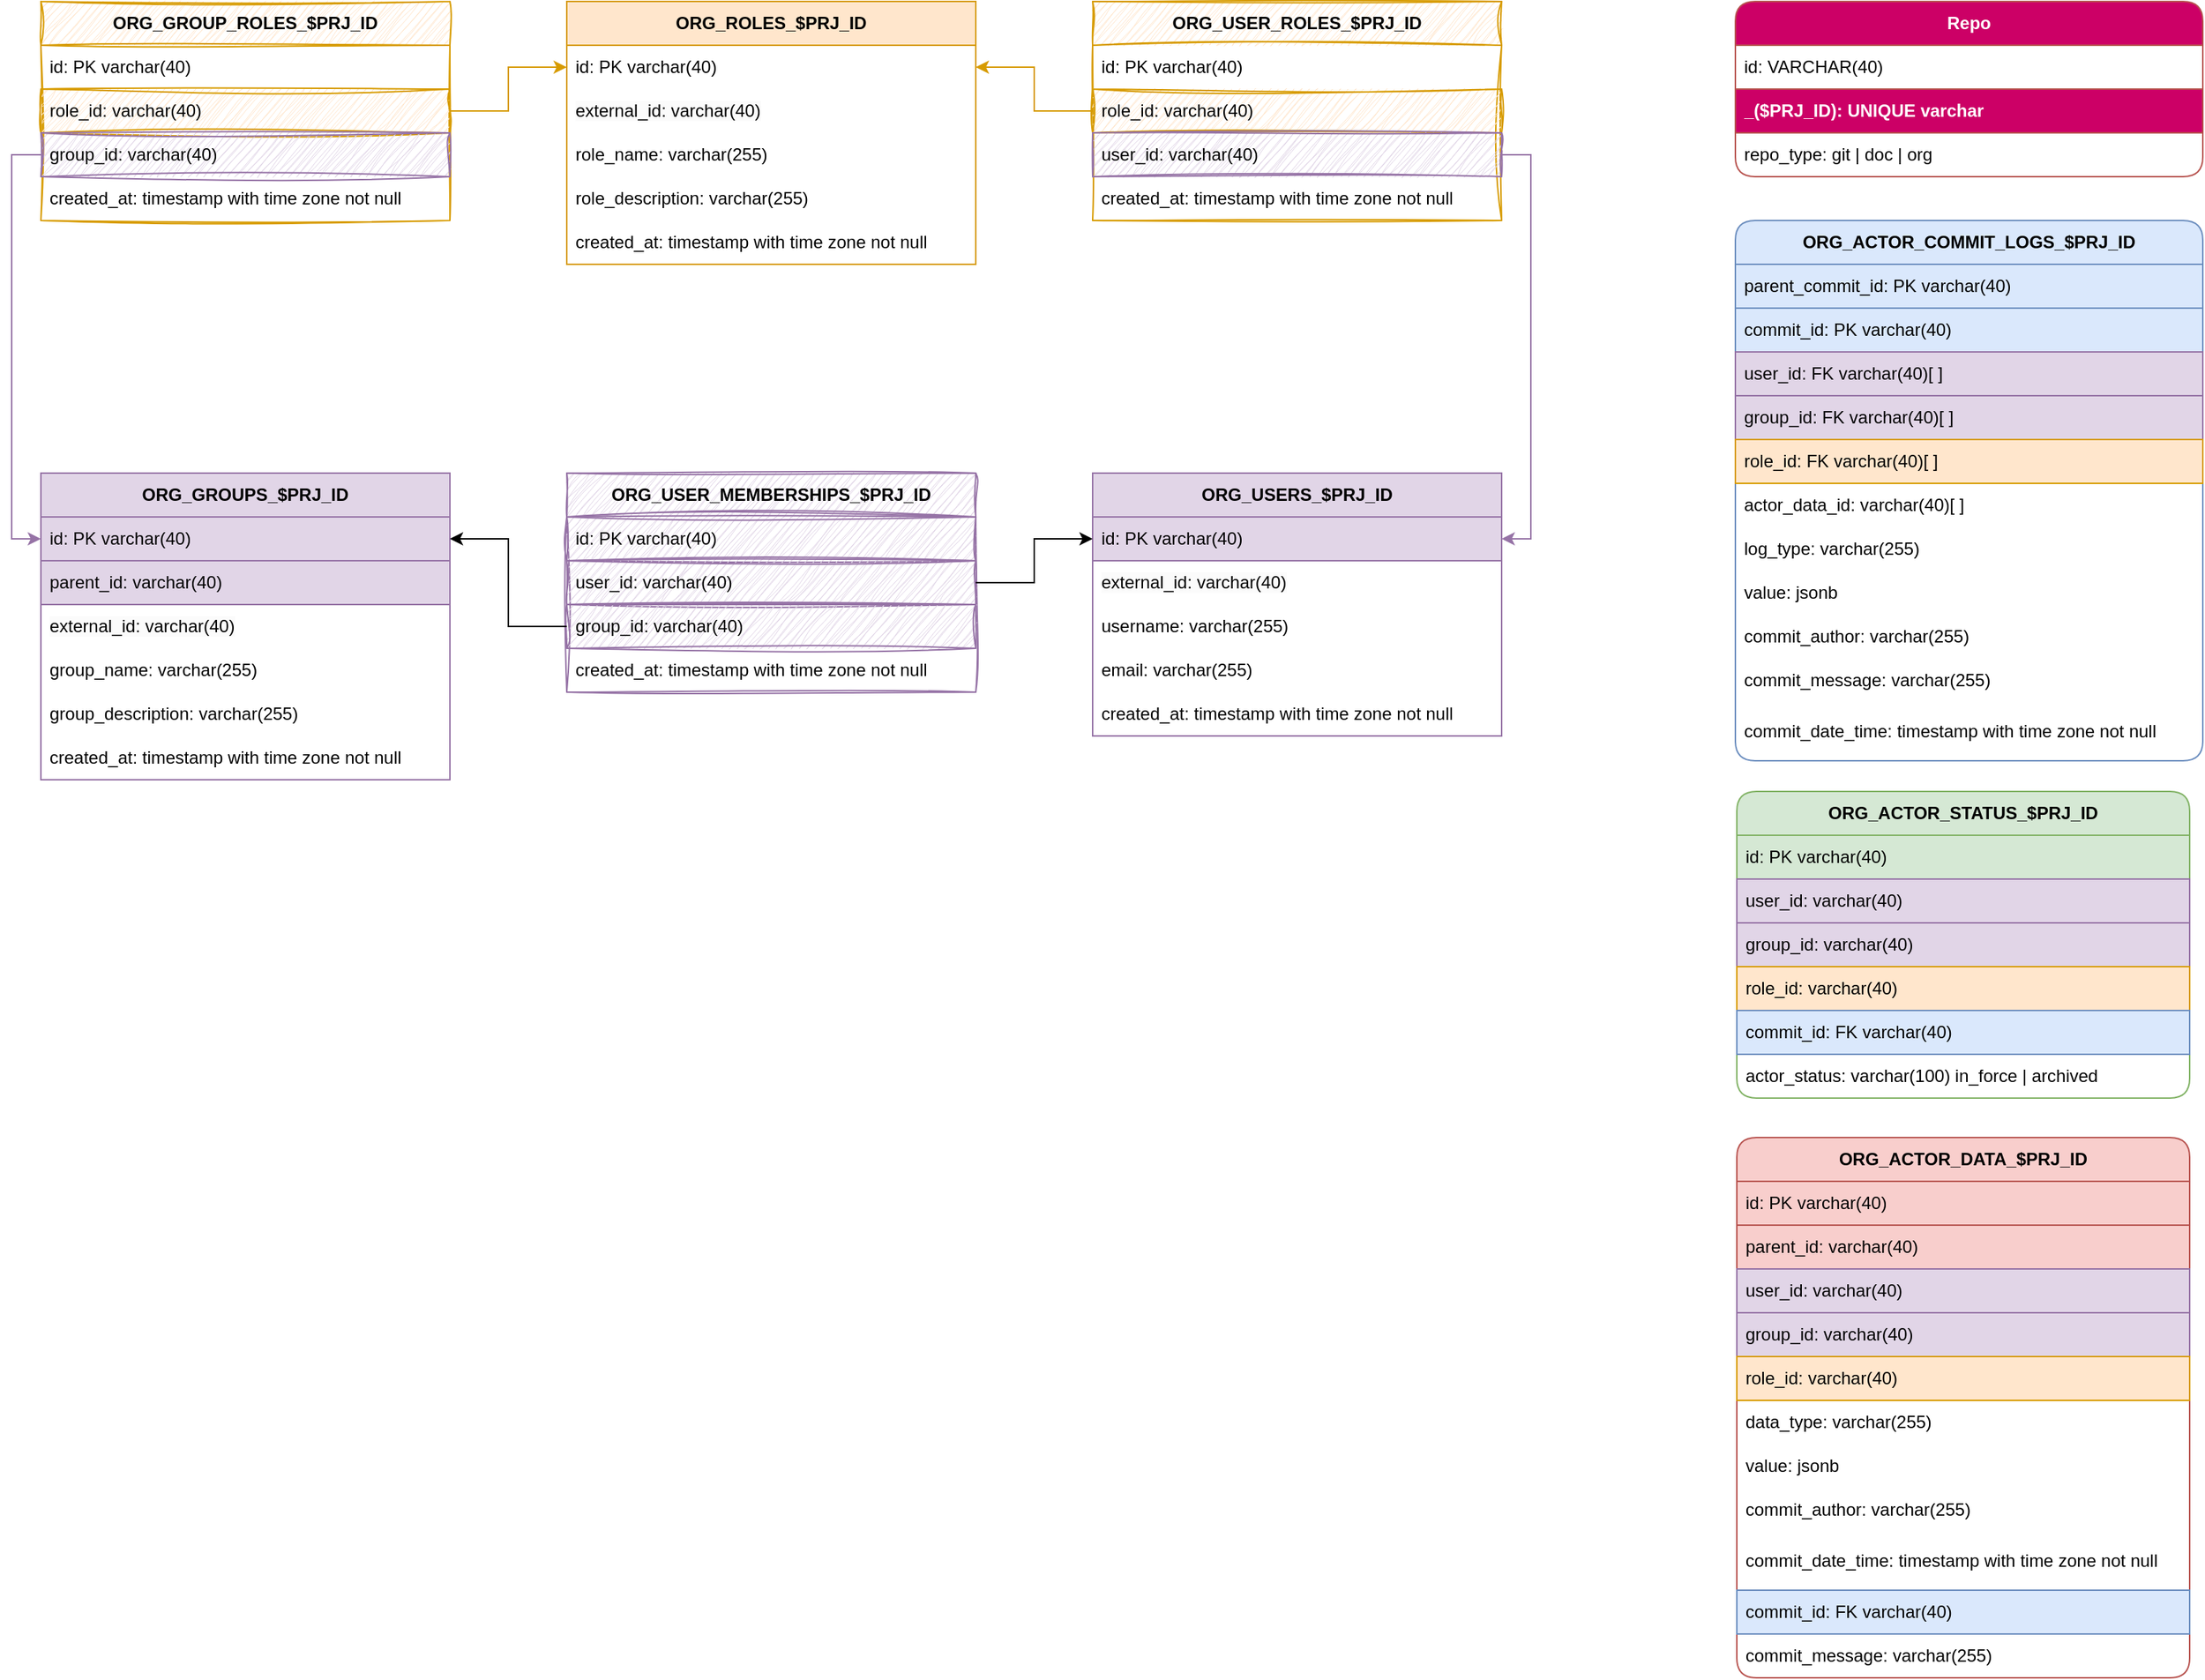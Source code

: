 <mxfile version="23.1.5" type="device">
  <diagram name="Page-1" id="aId3SpYGn_yyfB6TO5XA">
    <mxGraphModel dx="1656" dy="2124" grid="1" gridSize="10" guides="1" tooltips="1" connect="1" arrows="1" fold="1" page="1" pageScale="1" pageWidth="827" pageHeight="1169" math="0" shadow="0">
      <root>
        <mxCell id="0" />
        <mxCell id="1" parent="0" />
        <mxCell id="HaXCR05eftYZG-R4wrwo-1" value="&lt;b&gt;&lt;font color=&quot;#ffffff&quot;&gt;Repo&lt;/font&gt;&lt;/b&gt;" style="swimlane;fontStyle=0;childLayout=stackLayout;horizontal=1;startSize=30;horizontalStack=0;resizeParent=1;resizeParentMax=0;resizeLast=0;collapsible=1;marginBottom=0;whiteSpace=wrap;html=1;fillColor=#CC0066;strokeColor=#b85450;rounded=1;" vertex="1" parent="1">
          <mxGeometry x="1240" y="-630" width="320" height="120" as="geometry" />
        </mxCell>
        <mxCell id="HaXCR05eftYZG-R4wrwo-2" value="id: VARCHAR(40)" style="text;strokeColor=none;fillColor=none;align=left;verticalAlign=middle;spacingLeft=4;spacingRight=4;overflow=hidden;points=[[0,0.5],[1,0.5]];portConstraint=eastwest;rotatable=0;whiteSpace=wrap;html=1;" vertex="1" parent="HaXCR05eftYZG-R4wrwo-1">
          <mxGeometry y="30" width="320" height="30" as="geometry" />
        </mxCell>
        <mxCell id="HaXCR05eftYZG-R4wrwo-4" value="&lt;b&gt;&lt;font color=&quot;#ffffff&quot;&gt;_($PRJ_ID): UNIQUE varchar&lt;/font&gt;&lt;/b&gt;" style="text;strokeColor=#b85450;fillColor=#CC0066;align=left;verticalAlign=middle;spacingLeft=4;spacingRight=4;overflow=hidden;points=[[0,0.5],[1,0.5]];portConstraint=eastwest;rotatable=0;whiteSpace=wrap;html=1;" vertex="1" parent="HaXCR05eftYZG-R4wrwo-1">
          <mxGeometry y="60" width="320" height="30" as="geometry" />
        </mxCell>
        <mxCell id="HaXCR05eftYZG-R4wrwo-9" value="repo_type: git | doc | org" style="text;strokeColor=none;fillColor=none;align=left;verticalAlign=middle;spacingLeft=4;spacingRight=4;overflow=hidden;points=[[0,0.5],[1,0.5]];portConstraint=eastwest;rotatable=0;whiteSpace=wrap;html=1;" vertex="1" parent="HaXCR05eftYZG-R4wrwo-1">
          <mxGeometry y="90" width="320" height="30" as="geometry" />
        </mxCell>
        <mxCell id="HaXCR05eftYZG-R4wrwo-10" value="&lt;b&gt;ORG_ROLES_$PRJ_ID&lt;/b&gt;" style="swimlane;fontStyle=0;childLayout=stackLayout;horizontal=1;startSize=30;horizontalStack=0;resizeParent=1;resizeParentMax=0;resizeLast=0;collapsible=1;marginBottom=0;whiteSpace=wrap;html=1;fillColor=#ffe6cc;strokeColor=#d79b00;" vertex="1" parent="1">
          <mxGeometry x="440" y="-630" width="280" height="180" as="geometry" />
        </mxCell>
        <mxCell id="HaXCR05eftYZG-R4wrwo-11" value="id: PK varchar(40)" style="text;strokeColor=none;fillColor=none;align=left;verticalAlign=middle;spacingLeft=4;spacingRight=4;overflow=hidden;points=[[0,0.5],[1,0.5]];portConstraint=eastwest;rotatable=0;whiteSpace=wrap;html=1;" vertex="1" parent="HaXCR05eftYZG-R4wrwo-10">
          <mxGeometry y="30" width="280" height="30" as="geometry" />
        </mxCell>
        <mxCell id="HaXCR05eftYZG-R4wrwo-15" value="&lt;span style=&quot;color: rgb(0, 0, 0); font-family: Helvetica; font-size: 12px; font-style: normal; font-variant-ligatures: normal; font-variant-caps: normal; font-weight: 400; letter-spacing: normal; orphans: 2; text-align: left; text-indent: 0px; text-transform: none; widows: 2; word-spacing: 0px; -webkit-text-stroke-width: 0px; background-color: rgb(251, 251, 251); text-decoration-thickness: initial; text-decoration-style: initial; text-decoration-color: initial; float: none; display: inline !important;&quot;&gt;external_id: varchar(40)&lt;/span&gt;" style="text;strokeColor=none;fillColor=none;align=left;verticalAlign=middle;spacingLeft=4;spacingRight=4;overflow=hidden;points=[[0,0.5],[1,0.5]];portConstraint=eastwest;rotatable=0;whiteSpace=wrap;html=1;" vertex="1" parent="HaXCR05eftYZG-R4wrwo-10">
          <mxGeometry y="60" width="280" height="30" as="geometry" />
        </mxCell>
        <mxCell id="HaXCR05eftYZG-R4wrwo-16" value="role_name: varchar(255)" style="text;strokeColor=none;fillColor=none;align=left;verticalAlign=middle;spacingLeft=4;spacingRight=4;overflow=hidden;points=[[0,0.5],[1,0.5]];portConstraint=eastwest;rotatable=0;whiteSpace=wrap;html=1;" vertex="1" parent="HaXCR05eftYZG-R4wrwo-10">
          <mxGeometry y="90" width="280" height="30" as="geometry" />
        </mxCell>
        <mxCell id="HaXCR05eftYZG-R4wrwo-17" value="role_description: varchar(255)" style="text;strokeColor=none;fillColor=none;align=left;verticalAlign=middle;spacingLeft=4;spacingRight=4;overflow=hidden;points=[[0,0.5],[1,0.5]];portConstraint=eastwest;rotatable=0;whiteSpace=wrap;html=1;" vertex="1" parent="HaXCR05eftYZG-R4wrwo-10">
          <mxGeometry y="120" width="280" height="30" as="geometry" />
        </mxCell>
        <mxCell id="HaXCR05eftYZG-R4wrwo-18" value="created_at: timestamp with time zone not null" style="text;strokeColor=none;fillColor=none;align=left;verticalAlign=middle;spacingLeft=4;spacingRight=4;overflow=hidden;points=[[0,0.5],[1,0.5]];portConstraint=eastwest;rotatable=0;whiteSpace=wrap;html=1;" vertex="1" parent="HaXCR05eftYZG-R4wrwo-10">
          <mxGeometry y="150" width="280" height="30" as="geometry" />
        </mxCell>
        <mxCell id="HaXCR05eftYZG-R4wrwo-19" value="&lt;b&gt;ORG_GROUPS_$PRJ_ID&lt;/b&gt;" style="swimlane;fontStyle=0;childLayout=stackLayout;horizontal=1;startSize=30;horizontalStack=0;resizeParent=1;resizeParentMax=0;resizeLast=0;collapsible=1;marginBottom=0;whiteSpace=wrap;html=1;fillColor=#e1d5e7;strokeColor=#9673a6;" vertex="1" parent="1">
          <mxGeometry x="80" y="-307" width="280" height="210" as="geometry" />
        </mxCell>
        <mxCell id="HaXCR05eftYZG-R4wrwo-20" value="id: PK varchar(40)" style="text;strokeColor=#9673a6;fillColor=#e1d5e7;align=left;verticalAlign=middle;spacingLeft=4;spacingRight=4;overflow=hidden;points=[[0,0.5],[1,0.5]];portConstraint=eastwest;rotatable=0;whiteSpace=wrap;html=1;" vertex="1" parent="HaXCR05eftYZG-R4wrwo-19">
          <mxGeometry y="30" width="280" height="30" as="geometry" />
        </mxCell>
        <mxCell id="HaXCR05eftYZG-R4wrwo-26" value="parent_id: varchar(40)" style="text;strokeColor=#9673a6;fillColor=#e1d5e7;align=left;verticalAlign=middle;spacingLeft=4;spacingRight=4;overflow=hidden;points=[[0,0.5],[1,0.5]];portConstraint=eastwest;rotatable=0;whiteSpace=wrap;html=1;" vertex="1" parent="HaXCR05eftYZG-R4wrwo-19">
          <mxGeometry y="60" width="280" height="30" as="geometry" />
        </mxCell>
        <mxCell id="HaXCR05eftYZG-R4wrwo-22" value="&lt;span style=&quot;color: rgb(0, 0, 0); font-family: Helvetica; font-size: 12px; font-style: normal; font-variant-ligatures: normal; font-variant-caps: normal; font-weight: 400; letter-spacing: normal; orphans: 2; text-align: left; text-indent: 0px; text-transform: none; widows: 2; word-spacing: 0px; -webkit-text-stroke-width: 0px; background-color: rgb(251, 251, 251); text-decoration-thickness: initial; text-decoration-style: initial; text-decoration-color: initial; float: none; display: inline !important;&quot;&gt;external_id: varchar(40)&lt;/span&gt;" style="text;strokeColor=none;fillColor=none;align=left;verticalAlign=middle;spacingLeft=4;spacingRight=4;overflow=hidden;points=[[0,0.5],[1,0.5]];portConstraint=eastwest;rotatable=0;whiteSpace=wrap;html=1;" vertex="1" parent="HaXCR05eftYZG-R4wrwo-19">
          <mxGeometry y="90" width="280" height="30" as="geometry" />
        </mxCell>
        <mxCell id="HaXCR05eftYZG-R4wrwo-23" value="group_name: varchar(255)" style="text;strokeColor=none;fillColor=none;align=left;verticalAlign=middle;spacingLeft=4;spacingRight=4;overflow=hidden;points=[[0,0.5],[1,0.5]];portConstraint=eastwest;rotatable=0;whiteSpace=wrap;html=1;" vertex="1" parent="HaXCR05eftYZG-R4wrwo-19">
          <mxGeometry y="120" width="280" height="30" as="geometry" />
        </mxCell>
        <mxCell id="HaXCR05eftYZG-R4wrwo-24" value="group_description: varchar(255)" style="text;strokeColor=none;fillColor=none;align=left;verticalAlign=middle;spacingLeft=4;spacingRight=4;overflow=hidden;points=[[0,0.5],[1,0.5]];portConstraint=eastwest;rotatable=0;whiteSpace=wrap;html=1;" vertex="1" parent="HaXCR05eftYZG-R4wrwo-19">
          <mxGeometry y="150" width="280" height="30" as="geometry" />
        </mxCell>
        <mxCell id="HaXCR05eftYZG-R4wrwo-25" value="created_at: timestamp with time zone not null" style="text;strokeColor=none;fillColor=none;align=left;verticalAlign=middle;spacingLeft=4;spacingRight=4;overflow=hidden;points=[[0,0.5],[1,0.5]];portConstraint=eastwest;rotatable=0;whiteSpace=wrap;html=1;" vertex="1" parent="HaXCR05eftYZG-R4wrwo-19">
          <mxGeometry y="180" width="280" height="30" as="geometry" />
        </mxCell>
        <mxCell id="HaXCR05eftYZG-R4wrwo-27" value="&lt;b&gt;ORG_GROUP_ROLES_$PRJ_ID&lt;/b&gt;" style="swimlane;fontStyle=0;childLayout=stackLayout;horizontal=1;startSize=30;horizontalStack=0;resizeParent=1;resizeParentMax=0;resizeLast=0;collapsible=1;marginBottom=0;whiteSpace=wrap;html=1;fillColor=#ffe6cc;strokeColor=#d79b00;sketch=1;curveFitting=1;jiggle=2;" vertex="1" parent="1">
          <mxGeometry x="80" y="-630" width="280" height="150" as="geometry" />
        </mxCell>
        <mxCell id="HaXCR05eftYZG-R4wrwo-28" value="id: PK varchar(40)" style="text;strokeColor=none;fillColor=none;align=left;verticalAlign=middle;spacingLeft=4;spacingRight=4;overflow=hidden;points=[[0,0.5],[1,0.5]];portConstraint=eastwest;rotatable=0;whiteSpace=wrap;html=1;sketch=1;curveFitting=1;jiggle=2;" vertex="1" parent="HaXCR05eftYZG-R4wrwo-27">
          <mxGeometry y="30" width="280" height="30" as="geometry" />
        </mxCell>
        <mxCell id="HaXCR05eftYZG-R4wrwo-32" value="role_id: varchar(40)" style="text;strokeColor=#d79b00;fillColor=#ffe6cc;align=left;verticalAlign=middle;spacingLeft=4;spacingRight=4;overflow=hidden;points=[[0,0.5],[1,0.5]];portConstraint=eastwest;rotatable=0;whiteSpace=wrap;html=1;sketch=1;curveFitting=1;jiggle=2;" vertex="1" parent="HaXCR05eftYZG-R4wrwo-27">
          <mxGeometry y="60" width="280" height="30" as="geometry" />
        </mxCell>
        <mxCell id="HaXCR05eftYZG-R4wrwo-31" value="group_id: varchar(40)" style="text;strokeColor=#9673a6;fillColor=#e1d5e7;align=left;verticalAlign=middle;spacingLeft=4;spacingRight=4;overflow=hidden;points=[[0,0.5],[1,0.5]];portConstraint=eastwest;rotatable=0;whiteSpace=wrap;html=1;sketch=1;curveFitting=1;jiggle=2;" vertex="1" parent="HaXCR05eftYZG-R4wrwo-27">
          <mxGeometry y="90" width="280" height="30" as="geometry" />
        </mxCell>
        <mxCell id="HaXCR05eftYZG-R4wrwo-34" value="created_at: timestamp with time zone not null" style="text;strokeColor=none;fillColor=none;align=left;verticalAlign=middle;spacingLeft=4;spacingRight=4;overflow=hidden;points=[[0,0.5],[1,0.5]];portConstraint=eastwest;rotatable=0;whiteSpace=wrap;html=1;sketch=1;curveFitting=1;jiggle=2;" vertex="1" parent="HaXCR05eftYZG-R4wrwo-27">
          <mxGeometry y="120" width="280" height="30" as="geometry" />
        </mxCell>
        <mxCell id="HaXCR05eftYZG-R4wrwo-35" value="&lt;b&gt;ORG_USERS_$PRJ_ID&lt;/b&gt;" style="swimlane;fontStyle=0;childLayout=stackLayout;horizontal=1;startSize=30;horizontalStack=0;resizeParent=1;resizeParentMax=0;resizeLast=0;collapsible=1;marginBottom=0;whiteSpace=wrap;html=1;fillColor=#e1d5e7;strokeColor=#9673a6;" vertex="1" parent="1">
          <mxGeometry x="800" y="-307" width="280" height="180" as="geometry" />
        </mxCell>
        <mxCell id="HaXCR05eftYZG-R4wrwo-36" value="id: PK varchar(40)" style="text;strokeColor=#9673a6;fillColor=#e1d5e7;align=left;verticalAlign=middle;spacingLeft=4;spacingRight=4;overflow=hidden;points=[[0,0.5],[1,0.5]];portConstraint=eastwest;rotatable=0;whiteSpace=wrap;html=1;" vertex="1" parent="HaXCR05eftYZG-R4wrwo-35">
          <mxGeometry y="30" width="280" height="30" as="geometry" />
        </mxCell>
        <mxCell id="HaXCR05eftYZG-R4wrwo-41" value="&lt;span style=&quot;color: rgb(0, 0, 0); font-family: Helvetica; font-size: 12px; font-style: normal; font-variant-ligatures: normal; font-variant-caps: normal; font-weight: 400; letter-spacing: normal; orphans: 2; text-align: left; text-indent: 0px; text-transform: none; widows: 2; word-spacing: 0px; -webkit-text-stroke-width: 0px; background-color: rgb(251, 251, 251); text-decoration-thickness: initial; text-decoration-style: initial; text-decoration-color: initial; float: none; display: inline !important;&quot;&gt;external_id: varchar(40)&lt;/span&gt;" style="text;strokeColor=none;fillColor=none;align=left;verticalAlign=middle;spacingLeft=4;spacingRight=4;overflow=hidden;points=[[0,0.5],[1,0.5]];portConstraint=eastwest;rotatable=0;whiteSpace=wrap;html=1;" vertex="1" parent="HaXCR05eftYZG-R4wrwo-35">
          <mxGeometry y="60" width="280" height="30" as="geometry" />
        </mxCell>
        <mxCell id="HaXCR05eftYZG-R4wrwo-38" value="username: varchar(255)" style="text;strokeColor=none;fillColor=none;align=left;verticalAlign=middle;spacingLeft=4;spacingRight=4;overflow=hidden;points=[[0,0.5],[1,0.5]];portConstraint=eastwest;rotatable=0;whiteSpace=wrap;html=1;" vertex="1" parent="HaXCR05eftYZG-R4wrwo-35">
          <mxGeometry y="90" width="280" height="30" as="geometry" />
        </mxCell>
        <mxCell id="HaXCR05eftYZG-R4wrwo-39" value="email: varchar(255)" style="text;strokeColor=none;fillColor=none;align=left;verticalAlign=middle;spacingLeft=4;spacingRight=4;overflow=hidden;points=[[0,0.5],[1,0.5]];portConstraint=eastwest;rotatable=0;whiteSpace=wrap;html=1;" vertex="1" parent="HaXCR05eftYZG-R4wrwo-35">
          <mxGeometry y="120" width="280" height="30" as="geometry" />
        </mxCell>
        <mxCell id="HaXCR05eftYZG-R4wrwo-40" value="created_at: timestamp with time zone not null" style="text;strokeColor=none;fillColor=none;align=left;verticalAlign=middle;spacingLeft=4;spacingRight=4;overflow=hidden;points=[[0,0.5],[1,0.5]];portConstraint=eastwest;rotatable=0;whiteSpace=wrap;html=1;" vertex="1" parent="HaXCR05eftYZG-R4wrwo-35">
          <mxGeometry y="150" width="280" height="30" as="geometry" />
        </mxCell>
        <mxCell id="HaXCR05eftYZG-R4wrwo-42" value="&lt;b&gt;ORG_USER_ROLES_$PRJ_ID&lt;/b&gt;" style="swimlane;fontStyle=0;childLayout=stackLayout;horizontal=1;startSize=30;horizontalStack=0;resizeParent=1;resizeParentMax=0;resizeLast=0;collapsible=1;marginBottom=0;whiteSpace=wrap;html=1;fillColor=#ffe6cc;strokeColor=#d79b00;sketch=1;curveFitting=1;jiggle=2;" vertex="1" parent="1">
          <mxGeometry x="800" y="-630" width="280" height="150" as="geometry" />
        </mxCell>
        <mxCell id="HaXCR05eftYZG-R4wrwo-43" value="id: PK varchar(40)" style="text;strokeColor=none;fillColor=none;align=left;verticalAlign=middle;spacingLeft=4;spacingRight=4;overflow=hidden;points=[[0,0.5],[1,0.5]];portConstraint=eastwest;rotatable=0;whiteSpace=wrap;html=1;sketch=1;curveFitting=1;jiggle=2;" vertex="1" parent="HaXCR05eftYZG-R4wrwo-42">
          <mxGeometry y="30" width="280" height="30" as="geometry" />
        </mxCell>
        <mxCell id="HaXCR05eftYZG-R4wrwo-46" value="role_id: varchar(40)" style="text;strokeColor=#d79b00;fillColor=#ffe6cc;align=left;verticalAlign=middle;spacingLeft=4;spacingRight=4;overflow=hidden;points=[[0,0.5],[1,0.5]];portConstraint=eastwest;rotatable=0;whiteSpace=wrap;html=1;sketch=1;curveFitting=1;jiggle=2;" vertex="1" parent="HaXCR05eftYZG-R4wrwo-42">
          <mxGeometry y="60" width="280" height="30" as="geometry" />
        </mxCell>
        <mxCell id="HaXCR05eftYZG-R4wrwo-45" value="&lt;span style=&quot;color: rgb(0, 0, 0); font-family: Helvetica; font-size: 12px; font-style: normal; font-variant-ligatures: normal; font-variant-caps: normal; font-weight: 400; letter-spacing: normal; orphans: 2; text-align: left; text-indent: 0px; text-transform: none; widows: 2; word-spacing: 0px; -webkit-text-stroke-width: 0px; text-decoration-thickness: initial; text-decoration-style: initial; text-decoration-color: initial; float: none; display: inline !important;&quot;&gt;user_id: varchar(40)&lt;/span&gt;" style="text;strokeColor=#9673a6;fillColor=#e1d5e7;align=left;verticalAlign=middle;spacingLeft=4;spacingRight=4;overflow=hidden;points=[[0,0.5],[1,0.5]];portConstraint=eastwest;rotatable=0;whiteSpace=wrap;html=1;sketch=1;curveFitting=1;jiggle=2;" vertex="1" parent="HaXCR05eftYZG-R4wrwo-42">
          <mxGeometry y="90" width="280" height="30" as="geometry" />
        </mxCell>
        <mxCell id="HaXCR05eftYZG-R4wrwo-48" value="created_at: timestamp with time zone not null" style="text;strokeColor=none;fillColor=none;align=left;verticalAlign=middle;spacingLeft=4;spacingRight=4;overflow=hidden;points=[[0,0.5],[1,0.5]];portConstraint=eastwest;rotatable=0;whiteSpace=wrap;html=1;sketch=1;curveFitting=1;jiggle=2;" vertex="1" parent="HaXCR05eftYZG-R4wrwo-42">
          <mxGeometry y="120" width="280" height="30" as="geometry" />
        </mxCell>
        <mxCell id="HaXCR05eftYZG-R4wrwo-55" value="&lt;b&gt;ORG_ACTOR_STATUS_$PRJ_ID&lt;/b&gt;" style="swimlane;fontStyle=0;childLayout=stackLayout;horizontal=1;startSize=30;horizontalStack=0;resizeParent=1;resizeParentMax=0;resizeLast=0;collapsible=1;marginBottom=0;whiteSpace=wrap;html=1;fillColor=#d5e8d4;strokeColor=#82b366;rounded=1;" vertex="1" parent="1">
          <mxGeometry x="1241" y="-89" width="310" height="210" as="geometry" />
        </mxCell>
        <mxCell id="HaXCR05eftYZG-R4wrwo-56" value="id: PK varchar(40)" style="text;strokeColor=#82b366;fillColor=#d5e8d4;align=left;verticalAlign=middle;spacingLeft=4;spacingRight=4;overflow=hidden;points=[[0,0.5],[1,0.5]];portConstraint=eastwest;rotatable=0;whiteSpace=wrap;html=1;" vertex="1" parent="HaXCR05eftYZG-R4wrwo-55">
          <mxGeometry y="30" width="310" height="30" as="geometry" />
        </mxCell>
        <mxCell id="HaXCR05eftYZG-R4wrwo-58" value="&lt;span style=&quot;color: rgb(0, 0, 0); font-family: Helvetica; font-size: 12px; font-style: normal; font-variant-ligatures: normal; font-variant-caps: normal; font-weight: 400; letter-spacing: normal; orphans: 2; text-align: left; text-indent: 0px; text-transform: none; widows: 2; word-spacing: 0px; -webkit-text-stroke-width: 0px; text-decoration-thickness: initial; text-decoration-style: initial; text-decoration-color: initial; float: none; display: inline !important;&quot;&gt;user_id: varchar(40)&lt;/span&gt;" style="text;strokeColor=#9673a6;fillColor=#e1d5e7;align=left;verticalAlign=middle;spacingLeft=4;spacingRight=4;overflow=hidden;points=[[0,0.5],[1,0.5]];portConstraint=eastwest;rotatable=0;whiteSpace=wrap;html=1;" vertex="1" parent="HaXCR05eftYZG-R4wrwo-55">
          <mxGeometry y="60" width="310" height="30" as="geometry" />
        </mxCell>
        <mxCell id="HaXCR05eftYZG-R4wrwo-59" value="group_id: varchar(40)" style="text;strokeColor=#9673a6;fillColor=#e1d5e7;align=left;verticalAlign=middle;spacingLeft=4;spacingRight=4;overflow=hidden;points=[[0,0.5],[1,0.5]];portConstraint=eastwest;rotatable=0;whiteSpace=wrap;html=1;" vertex="1" parent="HaXCR05eftYZG-R4wrwo-55">
          <mxGeometry y="90" width="310" height="30" as="geometry" />
        </mxCell>
        <mxCell id="HaXCR05eftYZG-R4wrwo-62" value="&lt;span style=&quot;color: rgb(0, 0, 0); font-family: Helvetica; font-size: 12px; font-style: normal; font-variant-ligatures: normal; font-variant-caps: normal; font-weight: 400; letter-spacing: normal; orphans: 2; text-align: left; text-indent: 0px; text-transform: none; widows: 2; word-spacing: 0px; -webkit-text-stroke-width: 0px; text-decoration-thickness: initial; text-decoration-style: initial; text-decoration-color: initial; float: none; display: inline !important;&quot;&gt;role_id: varchar(40)&lt;/span&gt;" style="text;strokeColor=#d79b00;fillColor=#ffe6cc;align=left;verticalAlign=middle;spacingLeft=4;spacingRight=4;overflow=hidden;points=[[0,0.5],[1,0.5]];portConstraint=eastwest;rotatable=0;whiteSpace=wrap;html=1;" vertex="1" parent="HaXCR05eftYZG-R4wrwo-55">
          <mxGeometry y="120" width="310" height="30" as="geometry" />
        </mxCell>
        <mxCell id="HaXCR05eftYZG-R4wrwo-57" value="commit_id: FK varchar(40)" style="text;strokeColor=#6c8ebf;fillColor=#dae8fc;align=left;verticalAlign=middle;spacingLeft=4;spacingRight=4;overflow=hidden;points=[[0,0.5],[1,0.5]];portConstraint=eastwest;rotatable=0;whiteSpace=wrap;html=1;" vertex="1" parent="HaXCR05eftYZG-R4wrwo-55">
          <mxGeometry y="150" width="310" height="30" as="geometry" />
        </mxCell>
        <mxCell id="HaXCR05eftYZG-R4wrwo-61" value="actor_status: varchar(100) in_force | archived" style="text;strokeColor=none;fillColor=none;align=left;verticalAlign=middle;spacingLeft=4;spacingRight=4;overflow=hidden;points=[[0,0.5],[1,0.5]];portConstraint=eastwest;rotatable=0;whiteSpace=wrap;html=1;" vertex="1" parent="HaXCR05eftYZG-R4wrwo-55">
          <mxGeometry y="180" width="310" height="30" as="geometry" />
        </mxCell>
        <mxCell id="HaXCR05eftYZG-R4wrwo-63" value="&lt;b&gt;ORG_ACTOR_DATA_$PRJ_ID&lt;/b&gt;" style="swimlane;fontStyle=0;childLayout=stackLayout;horizontal=1;startSize=30;horizontalStack=0;resizeParent=1;resizeParentMax=0;resizeLast=0;collapsible=1;marginBottom=0;whiteSpace=wrap;html=1;fillColor=#f8cecc;strokeColor=#b85450;rounded=1;" vertex="1" parent="1">
          <mxGeometry x="1241" y="148" width="310" height="370" as="geometry" />
        </mxCell>
        <mxCell id="HaXCR05eftYZG-R4wrwo-64" value="id: PK varchar(40)" style="text;strokeColor=#b85450;fillColor=#f8cecc;align=left;verticalAlign=middle;spacingLeft=4;spacingRight=4;overflow=hidden;points=[[0,0.5],[1,0.5]];portConstraint=eastwest;rotatable=0;whiteSpace=wrap;html=1;" vertex="1" parent="HaXCR05eftYZG-R4wrwo-63">
          <mxGeometry y="30" width="310" height="30" as="geometry" />
        </mxCell>
        <mxCell id="HaXCR05eftYZG-R4wrwo-82" value="parent_id: varchar(40)" style="text;strokeColor=#b85450;fillColor=#f8cecc;align=left;verticalAlign=middle;spacingLeft=4;spacingRight=4;overflow=hidden;points=[[0,0.5],[1,0.5]];portConstraint=eastwest;rotatable=0;whiteSpace=wrap;html=1;" vertex="1" parent="HaXCR05eftYZG-R4wrwo-63">
          <mxGeometry y="60" width="310" height="30" as="geometry" />
        </mxCell>
        <mxCell id="HaXCR05eftYZG-R4wrwo-66" value="&lt;span style=&quot;color: rgb(0, 0, 0); font-family: Helvetica; font-size: 12px; font-style: normal; font-variant-ligatures: normal; font-variant-caps: normal; font-weight: 400; letter-spacing: normal; orphans: 2; text-align: left; text-indent: 0px; text-transform: none; widows: 2; word-spacing: 0px; -webkit-text-stroke-width: 0px; text-decoration-thickness: initial; text-decoration-style: initial; text-decoration-color: initial; float: none; display: inline !important;&quot;&gt;user_id: varchar(40)&lt;/span&gt;" style="text;strokeColor=#9673a6;fillColor=#e1d5e7;align=left;verticalAlign=middle;spacingLeft=4;spacingRight=4;overflow=hidden;points=[[0,0.5],[1,0.5]];portConstraint=eastwest;rotatable=0;whiteSpace=wrap;html=1;" vertex="1" parent="HaXCR05eftYZG-R4wrwo-63">
          <mxGeometry y="90" width="310" height="30" as="geometry" />
        </mxCell>
        <mxCell id="HaXCR05eftYZG-R4wrwo-68" value="group_id: varchar(40)" style="text;strokeColor=#9673a6;fillColor=#e1d5e7;align=left;verticalAlign=middle;spacingLeft=4;spacingRight=4;overflow=hidden;points=[[0,0.5],[1,0.5]];portConstraint=eastwest;rotatable=0;whiteSpace=wrap;html=1;" vertex="1" parent="HaXCR05eftYZG-R4wrwo-63">
          <mxGeometry y="120" width="310" height="30" as="geometry" />
        </mxCell>
        <mxCell id="HaXCR05eftYZG-R4wrwo-67" value="&lt;span style=&quot;color: rgb(0, 0, 0); font-family: Helvetica; font-size: 12px; font-style: normal; font-variant-ligatures: normal; font-variant-caps: normal; font-weight: 400; letter-spacing: normal; orphans: 2; text-align: left; text-indent: 0px; text-transform: none; widows: 2; word-spacing: 0px; -webkit-text-stroke-width: 0px; text-decoration-thickness: initial; text-decoration-style: initial; text-decoration-color: initial; float: none; display: inline !important;&quot;&gt;role_id: varchar(40)&lt;/span&gt;" style="text;strokeColor=#d79b00;fillColor=#ffe6cc;align=left;verticalAlign=middle;spacingLeft=4;spacingRight=4;overflow=hidden;points=[[0,0.5],[1,0.5]];portConstraint=eastwest;rotatable=0;whiteSpace=wrap;html=1;" vertex="1" parent="HaXCR05eftYZG-R4wrwo-63">
          <mxGeometry y="150" width="310" height="30" as="geometry" />
        </mxCell>
        <mxCell id="HaXCR05eftYZG-R4wrwo-83" value="data_type: varchar(255)" style="text;strokeColor=none;fillColor=none;align=left;verticalAlign=middle;spacingLeft=4;spacingRight=4;overflow=hidden;points=[[0,0.5],[1,0.5]];portConstraint=eastwest;rotatable=0;whiteSpace=wrap;html=1;" vertex="1" parent="HaXCR05eftYZG-R4wrwo-63">
          <mxGeometry y="180" width="310" height="30" as="geometry" />
        </mxCell>
        <mxCell id="HaXCR05eftYZG-R4wrwo-69" value="value: jsonb" style="text;strokeColor=none;fillColor=none;align=left;verticalAlign=middle;spacingLeft=4;spacingRight=4;overflow=hidden;points=[[0,0.5],[1,0.5]];portConstraint=eastwest;rotatable=0;whiteSpace=wrap;html=1;" vertex="1" parent="HaXCR05eftYZG-R4wrwo-63">
          <mxGeometry y="210" width="310" height="30" as="geometry" />
        </mxCell>
        <mxCell id="HaXCR05eftYZG-R4wrwo-85" value="commit_author: varchar(255)" style="text;strokeColor=none;fillColor=none;align=left;verticalAlign=middle;spacingLeft=4;spacingRight=4;overflow=hidden;points=[[0,0.5],[1,0.5]];portConstraint=eastwest;rotatable=0;whiteSpace=wrap;html=1;" vertex="1" parent="HaXCR05eftYZG-R4wrwo-63">
          <mxGeometry y="240" width="310" height="30" as="geometry" />
        </mxCell>
        <mxCell id="HaXCR05eftYZG-R4wrwo-87" value="commit_date_time: timestamp with time zone not null" style="text;strokeColor=none;fillColor=none;align=left;verticalAlign=middle;spacingLeft=4;spacingRight=4;overflow=hidden;points=[[0,0.5],[1,0.5]];portConstraint=eastwest;rotatable=0;whiteSpace=wrap;html=1;" vertex="1" parent="HaXCR05eftYZG-R4wrwo-63">
          <mxGeometry y="270" width="310" height="40" as="geometry" />
        </mxCell>
        <mxCell id="HaXCR05eftYZG-R4wrwo-65" value="commit_id: FK varchar(40)" style="text;strokeColor=#6c8ebf;fillColor=#dae8fc;align=left;verticalAlign=middle;spacingLeft=4;spacingRight=4;overflow=hidden;points=[[0,0.5],[1,0.5]];portConstraint=eastwest;rotatable=0;whiteSpace=wrap;html=1;" vertex="1" parent="HaXCR05eftYZG-R4wrwo-63">
          <mxGeometry y="310" width="310" height="30" as="geometry" />
        </mxCell>
        <mxCell id="HaXCR05eftYZG-R4wrwo-86" value="commit_message: varchar(255)" style="text;strokeColor=none;fillColor=none;align=left;verticalAlign=middle;spacingLeft=4;spacingRight=4;overflow=hidden;points=[[0,0.5],[1,0.5]];portConstraint=eastwest;rotatable=0;whiteSpace=wrap;html=1;" vertex="1" parent="HaXCR05eftYZG-R4wrwo-63">
          <mxGeometry y="340" width="310" height="30" as="geometry" />
        </mxCell>
        <mxCell id="HaXCR05eftYZG-R4wrwo-70" value="&lt;b&gt;ORG_ACTOR_COMMIT_LOGS_$PRJ_ID&lt;/b&gt;" style="swimlane;fontStyle=0;childLayout=stackLayout;horizontal=1;startSize=30;horizontalStack=0;resizeParent=1;resizeParentMax=0;resizeLast=0;collapsible=1;marginBottom=0;whiteSpace=wrap;html=1;fillColor=#dae8fc;strokeColor=#6c8ebf;glass=0;rounded=1;" vertex="1" parent="1">
          <mxGeometry x="1240" y="-480" width="320" height="370" as="geometry" />
        </mxCell>
        <mxCell id="HaXCR05eftYZG-R4wrwo-72" value="parent_commit_id: PK varchar(40)" style="text;strokeColor=#6c8ebf;fillColor=#dae8fc;align=left;verticalAlign=middle;spacingLeft=4;spacingRight=4;overflow=hidden;points=[[0,0.5],[1,0.5]];portConstraint=eastwest;rotatable=0;whiteSpace=wrap;html=1;" vertex="1" parent="HaXCR05eftYZG-R4wrwo-70">
          <mxGeometry y="30" width="320" height="30" as="geometry" />
        </mxCell>
        <mxCell id="HaXCR05eftYZG-R4wrwo-122" value="commit_id: PK varchar(40)" style="text;strokeColor=#6c8ebf;fillColor=#dae8fc;align=left;verticalAlign=middle;spacingLeft=4;spacingRight=4;overflow=hidden;points=[[0,0.5],[1,0.5]];portConstraint=eastwest;rotatable=0;whiteSpace=wrap;html=1;" vertex="1" parent="HaXCR05eftYZG-R4wrwo-70">
          <mxGeometry y="60" width="320" height="30" as="geometry" />
        </mxCell>
        <mxCell id="HaXCR05eftYZG-R4wrwo-73" value="&lt;span style=&quot;color: rgb(0, 0, 0); font-family: Helvetica; font-size: 12px; font-style: normal; font-variant-ligatures: normal; font-variant-caps: normal; font-weight: 400; letter-spacing: normal; orphans: 2; text-align: left; text-indent: 0px; text-transform: none; widows: 2; word-spacing: 0px; -webkit-text-stroke-width: 0px; text-decoration-thickness: initial; text-decoration-style: initial; text-decoration-color: initial; float: none; display: inline !important;&quot;&gt;user_id: FK varchar(40)[ ]&amp;nbsp;&lt;/span&gt;" style="text;strokeColor=#9673a6;fillColor=#e1d5e7;align=left;verticalAlign=middle;spacingLeft=4;spacingRight=4;overflow=hidden;points=[[0,0.5],[1,0.5]];portConstraint=eastwest;rotatable=0;whiteSpace=wrap;html=1;" vertex="1" parent="HaXCR05eftYZG-R4wrwo-70">
          <mxGeometry y="90" width="320" height="30" as="geometry" />
        </mxCell>
        <mxCell id="HaXCR05eftYZG-R4wrwo-75" value="group_id: FK varchar(40)[ ]&amp;nbsp;" style="text;strokeColor=#9673a6;fillColor=#e1d5e7;align=left;verticalAlign=middle;spacingLeft=4;spacingRight=4;overflow=hidden;points=[[0,0.5],[1,0.5]];portConstraint=eastwest;rotatable=0;whiteSpace=wrap;html=1;" vertex="1" parent="HaXCR05eftYZG-R4wrwo-70">
          <mxGeometry y="120" width="320" height="30" as="geometry" />
        </mxCell>
        <mxCell id="HaXCR05eftYZG-R4wrwo-74" value="&lt;span style=&quot;color: rgb(0, 0, 0); font-family: Helvetica; font-size: 12px; font-style: normal; font-variant-ligatures: normal; font-variant-caps: normal; font-weight: 400; letter-spacing: normal; orphans: 2; text-align: left; text-indent: 0px; text-transform: none; widows: 2; word-spacing: 0px; -webkit-text-stroke-width: 0px; text-decoration-thickness: initial; text-decoration-style: initial; text-decoration-color: initial; float: none; display: inline !important;&quot;&gt;role_id: FK varchar(40)&lt;/span&gt;[ ]&amp;nbsp;" style="text;strokeColor=#d79b00;fillColor=#ffe6cc;align=left;verticalAlign=middle;spacingLeft=4;spacingRight=4;overflow=hidden;points=[[0,0.5],[1,0.5]];portConstraint=eastwest;rotatable=0;whiteSpace=wrap;html=1;" vertex="1" parent="HaXCR05eftYZG-R4wrwo-70">
          <mxGeometry y="150" width="320" height="30" as="geometry" />
        </mxCell>
        <mxCell id="HaXCR05eftYZG-R4wrwo-78" value="actor_data_id: varchar(40)[ ]&amp;nbsp;" style="text;strokeColor=none;fillColor=none;align=left;verticalAlign=middle;spacingLeft=4;spacingRight=4;overflow=hidden;points=[[0,0.5],[1,0.5]];portConstraint=eastwest;rotatable=0;whiteSpace=wrap;html=1;" vertex="1" parent="HaXCR05eftYZG-R4wrwo-70">
          <mxGeometry y="180" width="320" height="30" as="geometry" />
        </mxCell>
        <mxCell id="HaXCR05eftYZG-R4wrwo-77" value="log_type: varchar(255)&amp;nbsp;" style="text;strokeColor=none;fillColor=none;align=left;verticalAlign=middle;spacingLeft=4;spacingRight=4;overflow=hidden;points=[[0,0.5],[1,0.5]];portConstraint=eastwest;rotatable=0;whiteSpace=wrap;html=1;" vertex="1" parent="HaXCR05eftYZG-R4wrwo-70">
          <mxGeometry y="210" width="320" height="30" as="geometry" />
        </mxCell>
        <mxCell id="HaXCR05eftYZG-R4wrwo-79" value="value: jsonb&amp;nbsp;" style="text;strokeColor=none;fillColor=none;align=left;verticalAlign=middle;spacingLeft=4;spacingRight=4;overflow=hidden;points=[[0,0.5],[1,0.5]];portConstraint=eastwest;rotatable=0;whiteSpace=wrap;html=1;" vertex="1" parent="HaXCR05eftYZG-R4wrwo-70">
          <mxGeometry y="240" width="320" height="30" as="geometry" />
        </mxCell>
        <mxCell id="HaXCR05eftYZG-R4wrwo-80" value="commit_author: varchar(255)" style="text;strokeColor=none;fillColor=none;align=left;verticalAlign=middle;spacingLeft=4;spacingRight=4;overflow=hidden;points=[[0,0.5],[1,0.5]];portConstraint=eastwest;rotatable=0;whiteSpace=wrap;html=1;" vertex="1" parent="HaXCR05eftYZG-R4wrwo-70">
          <mxGeometry y="270" width="320" height="30" as="geometry" />
        </mxCell>
        <mxCell id="HaXCR05eftYZG-R4wrwo-81" value="commit_message: varchar(255)" style="text;strokeColor=none;fillColor=none;align=left;verticalAlign=middle;spacingLeft=4;spacingRight=4;overflow=hidden;points=[[0,0.5],[1,0.5]];portConstraint=eastwest;rotatable=0;whiteSpace=wrap;html=1;" vertex="1" parent="HaXCR05eftYZG-R4wrwo-70">
          <mxGeometry y="300" width="320" height="30" as="geometry" />
        </mxCell>
        <mxCell id="HaXCR05eftYZG-R4wrwo-76" value="commit_date_time: timestamp with time zone not null" style="text;strokeColor=none;fillColor=none;align=left;verticalAlign=middle;spacingLeft=4;spacingRight=4;overflow=hidden;points=[[0,0.5],[1,0.5]];portConstraint=eastwest;rotatable=0;whiteSpace=wrap;html=1;" vertex="1" parent="HaXCR05eftYZG-R4wrwo-70">
          <mxGeometry y="330" width="320" height="40" as="geometry" />
        </mxCell>
        <mxCell id="HaXCR05eftYZG-R4wrwo-49" value="&lt;b&gt;ORG_USER_MEMBERSHIPS_$PRJ_ID&lt;/b&gt;" style="swimlane;fontStyle=0;childLayout=stackLayout;horizontal=1;startSize=30;horizontalStack=0;resizeParent=1;resizeParentMax=0;resizeLast=0;collapsible=1;marginBottom=0;whiteSpace=wrap;html=1;fillColor=#e1d5e7;strokeColor=#9673a6;sketch=1;curveFitting=1;jiggle=2;" vertex="1" parent="1">
          <mxGeometry x="440" y="-307" width="280" height="150" as="geometry" />
        </mxCell>
        <mxCell id="HaXCR05eftYZG-R4wrwo-50" value="id: PK varchar(40)" style="text;strokeColor=#9673a6;fillColor=#e1d5e7;align=left;verticalAlign=middle;spacingLeft=4;spacingRight=4;overflow=hidden;points=[[0,0.5],[1,0.5]];portConstraint=eastwest;rotatable=0;whiteSpace=wrap;html=1;sketch=1;curveFitting=1;jiggle=2;" vertex="1" parent="HaXCR05eftYZG-R4wrwo-49">
          <mxGeometry y="30" width="280" height="30" as="geometry" />
        </mxCell>
        <mxCell id="HaXCR05eftYZG-R4wrwo-52" value="&lt;span style=&quot;color: rgb(0, 0, 0); font-family: Helvetica; font-size: 12px; font-style: normal; font-variant-ligatures: normal; font-variant-caps: normal; font-weight: 400; letter-spacing: normal; orphans: 2; text-align: left; text-indent: 0px; text-transform: none; widows: 2; word-spacing: 0px; -webkit-text-stroke-width: 0px; text-decoration-thickness: initial; text-decoration-style: initial; text-decoration-color: initial; float: none; display: inline !important;&quot;&gt;user_id: varchar(40)&lt;/span&gt;" style="text;strokeColor=#9673a6;fillColor=#e1d5e7;align=left;verticalAlign=middle;spacingLeft=4;spacingRight=4;overflow=hidden;points=[[0,0.5],[1,0.5]];portConstraint=eastwest;rotatable=0;whiteSpace=wrap;html=1;sketch=1;curveFitting=1;jiggle=2;" vertex="1" parent="HaXCR05eftYZG-R4wrwo-49">
          <mxGeometry y="60" width="280" height="30" as="geometry" />
        </mxCell>
        <mxCell id="HaXCR05eftYZG-R4wrwo-53" value="group_id: varchar(40)" style="text;strokeColor=#9673a6;fillColor=#e1d5e7;align=left;verticalAlign=middle;spacingLeft=4;spacingRight=4;overflow=hidden;points=[[0,0.5],[1,0.5]];portConstraint=eastwest;rotatable=0;whiteSpace=wrap;html=1;sketch=1;curveFitting=1;jiggle=2;" vertex="1" parent="HaXCR05eftYZG-R4wrwo-49">
          <mxGeometry y="90" width="280" height="30" as="geometry" />
        </mxCell>
        <mxCell id="HaXCR05eftYZG-R4wrwo-54" value="created_at: timestamp with time zone not null" style="text;strokeColor=none;fillColor=none;align=left;verticalAlign=middle;spacingLeft=4;spacingRight=4;overflow=hidden;points=[[0,0.5],[1,0.5]];portConstraint=eastwest;rotatable=0;whiteSpace=wrap;html=1;sketch=1;curveFitting=1;jiggle=2;" vertex="1" parent="HaXCR05eftYZG-R4wrwo-49">
          <mxGeometry y="120" width="280" height="30" as="geometry" />
        </mxCell>
        <mxCell id="HaXCR05eftYZG-R4wrwo-110" style="edgeStyle=orthogonalEdgeStyle;rounded=0;orthogonalLoop=1;jettySize=auto;html=1;entryX=0;entryY=0.5;entryDx=0;entryDy=0;fillColor=#ffe6cc;strokeColor=#d79b00;" edge="1" parent="1" source="HaXCR05eftYZG-R4wrwo-32" target="HaXCR05eftYZG-R4wrwo-11">
          <mxGeometry relative="1" as="geometry" />
        </mxCell>
        <mxCell id="HaXCR05eftYZG-R4wrwo-112" style="edgeStyle=orthogonalEdgeStyle;rounded=0;orthogonalLoop=1;jettySize=auto;html=1;entryX=1;entryY=0.5;entryDx=0;entryDy=0;fillColor=#ffe6cc;strokeColor=#d79b00;" edge="1" parent="1" source="HaXCR05eftYZG-R4wrwo-46" target="HaXCR05eftYZG-R4wrwo-11">
          <mxGeometry relative="1" as="geometry" />
        </mxCell>
        <mxCell id="HaXCR05eftYZG-R4wrwo-115" style="edgeStyle=orthogonalEdgeStyle;rounded=0;orthogonalLoop=1;jettySize=auto;html=1;entryX=0;entryY=0.5;entryDx=0;entryDy=0;" edge="1" parent="1" source="HaXCR05eftYZG-R4wrwo-52" target="HaXCR05eftYZG-R4wrwo-36">
          <mxGeometry relative="1" as="geometry" />
        </mxCell>
        <mxCell id="HaXCR05eftYZG-R4wrwo-116" style="edgeStyle=orthogonalEdgeStyle;rounded=0;orthogonalLoop=1;jettySize=auto;html=1;entryX=1;entryY=0.5;entryDx=0;entryDy=0;" edge="1" parent="1" source="HaXCR05eftYZG-R4wrwo-53" target="HaXCR05eftYZG-R4wrwo-20">
          <mxGeometry relative="1" as="geometry" />
        </mxCell>
        <mxCell id="HaXCR05eftYZG-R4wrwo-118" style="edgeStyle=orthogonalEdgeStyle;rounded=0;orthogonalLoop=1;jettySize=auto;html=1;entryX=0;entryY=0.5;entryDx=0;entryDy=0;fillColor=#e1d5e7;strokeColor=#9673a6;" edge="1" parent="1" source="HaXCR05eftYZG-R4wrwo-31" target="HaXCR05eftYZG-R4wrwo-20">
          <mxGeometry relative="1" as="geometry" />
        </mxCell>
        <mxCell id="HaXCR05eftYZG-R4wrwo-119" style="edgeStyle=orthogonalEdgeStyle;rounded=0;orthogonalLoop=1;jettySize=auto;html=1;entryX=1;entryY=0.5;entryDx=0;entryDy=0;fillColor=#e1d5e7;strokeColor=#9673a6;" edge="1" parent="1" source="HaXCR05eftYZG-R4wrwo-45" target="HaXCR05eftYZG-R4wrwo-36">
          <mxGeometry relative="1" as="geometry">
            <Array as="points">
              <mxPoint x="1100" y="-525" />
              <mxPoint x="1100" y="-262" />
            </Array>
          </mxGeometry>
        </mxCell>
      </root>
    </mxGraphModel>
  </diagram>
</mxfile>
